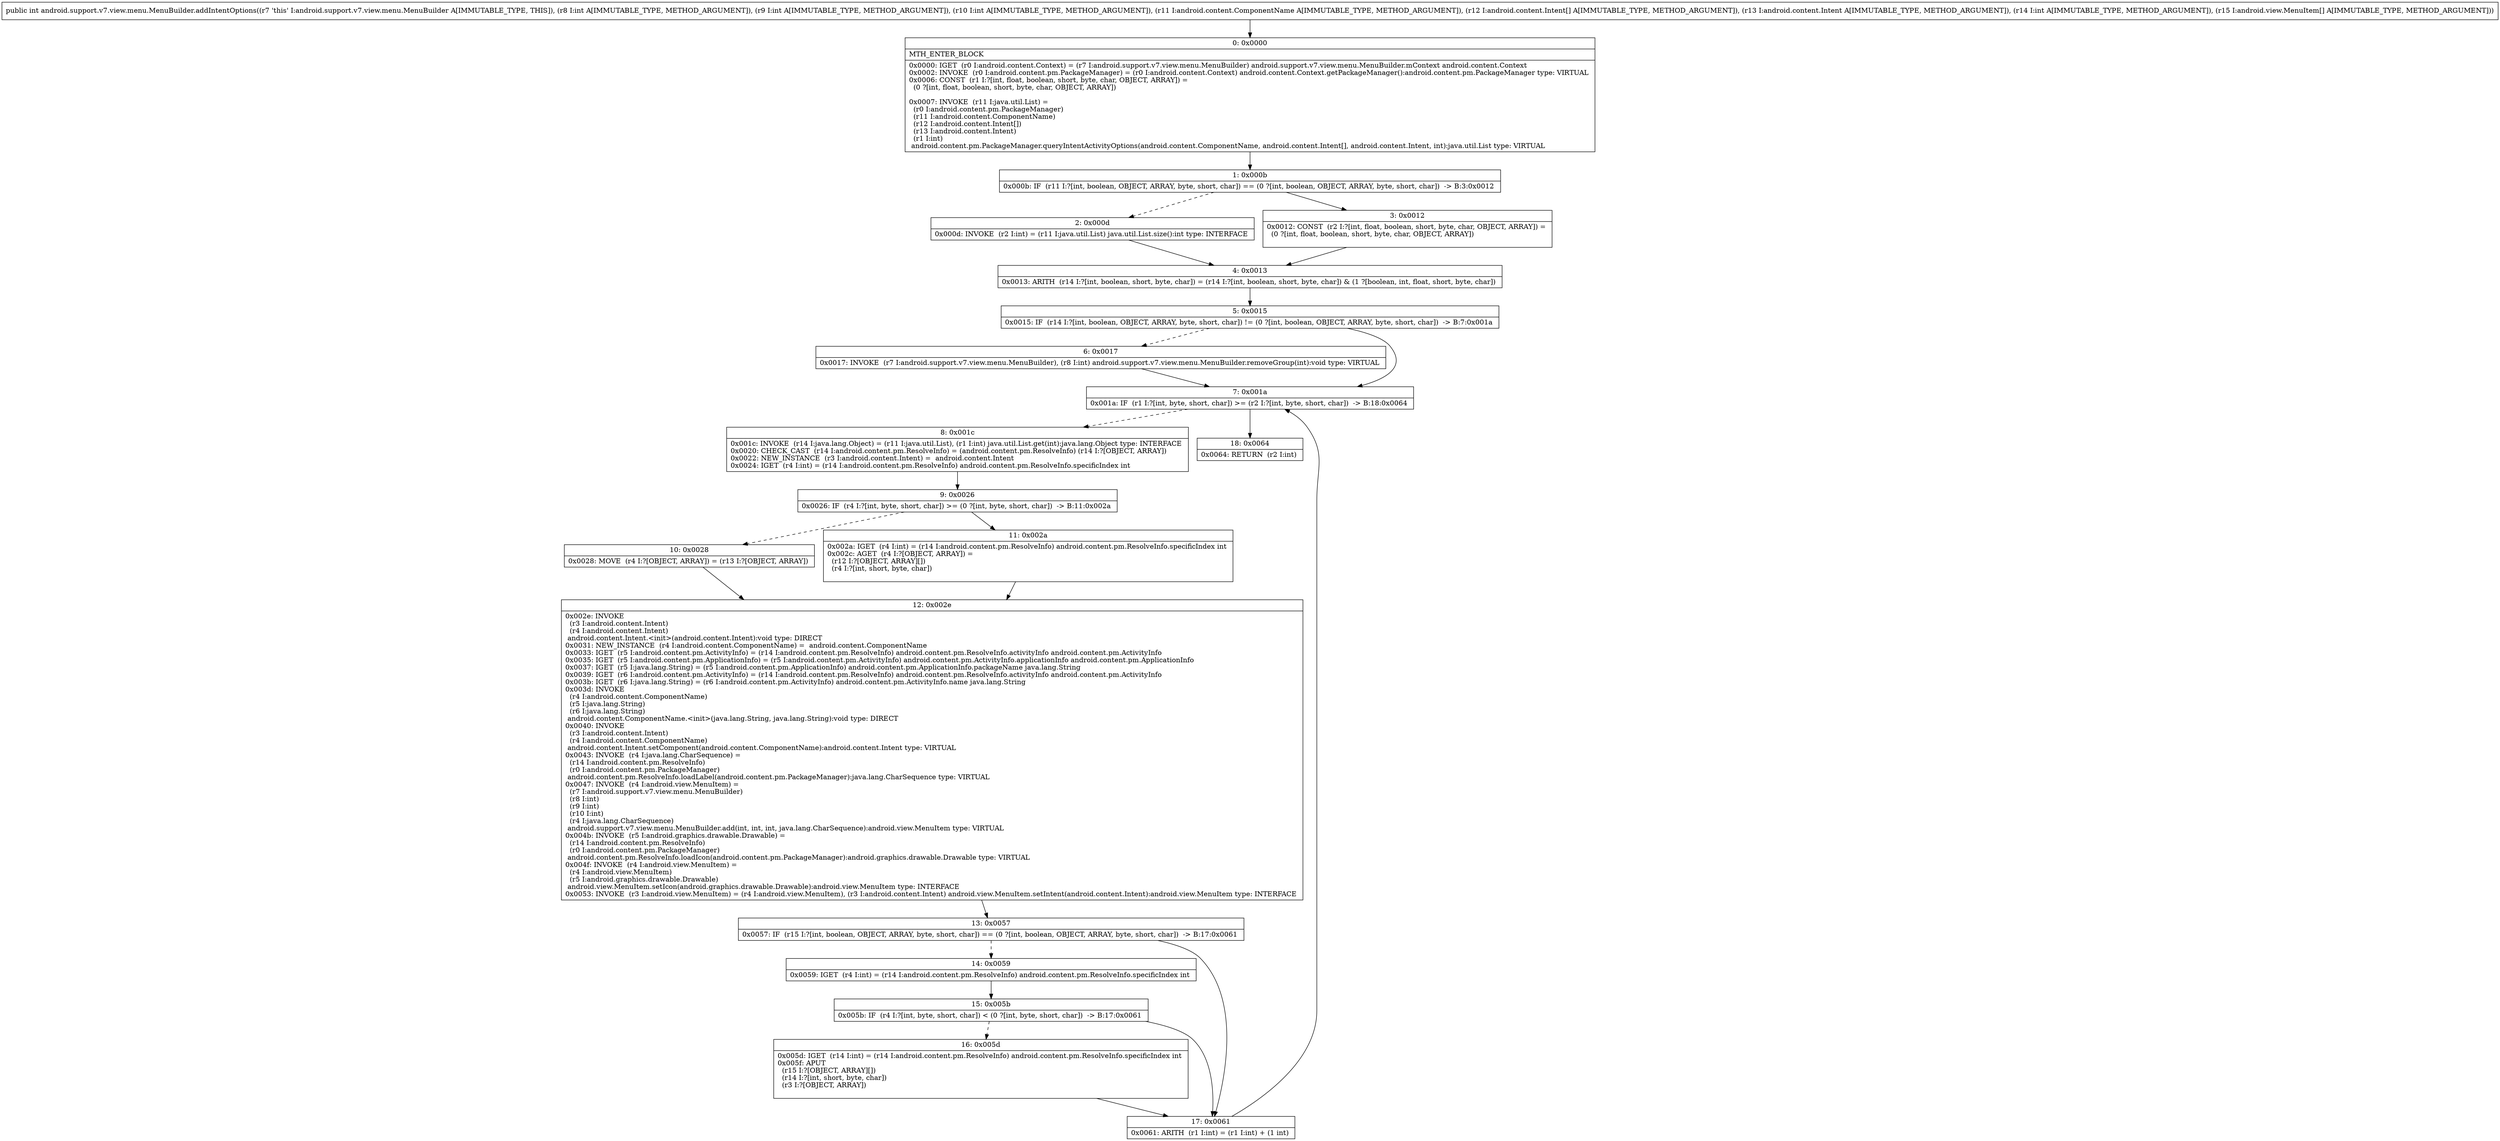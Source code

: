 digraph "CFG forandroid.support.v7.view.menu.MenuBuilder.addIntentOptions(IIILandroid\/content\/ComponentName;[Landroid\/content\/Intent;Landroid\/content\/Intent;I[Landroid\/view\/MenuItem;)I" {
Node_0 [shape=record,label="{0\:\ 0x0000|MTH_ENTER_BLOCK\l|0x0000: IGET  (r0 I:android.content.Context) = (r7 I:android.support.v7.view.menu.MenuBuilder) android.support.v7.view.menu.MenuBuilder.mContext android.content.Context \l0x0002: INVOKE  (r0 I:android.content.pm.PackageManager) = (r0 I:android.content.Context) android.content.Context.getPackageManager():android.content.pm.PackageManager type: VIRTUAL \l0x0006: CONST  (r1 I:?[int, float, boolean, short, byte, char, OBJECT, ARRAY]) = \l  (0 ?[int, float, boolean, short, byte, char, OBJECT, ARRAY])\l \l0x0007: INVOKE  (r11 I:java.util.List) = \l  (r0 I:android.content.pm.PackageManager)\l  (r11 I:android.content.ComponentName)\l  (r12 I:android.content.Intent[])\l  (r13 I:android.content.Intent)\l  (r1 I:int)\l android.content.pm.PackageManager.queryIntentActivityOptions(android.content.ComponentName, android.content.Intent[], android.content.Intent, int):java.util.List type: VIRTUAL \l}"];
Node_1 [shape=record,label="{1\:\ 0x000b|0x000b: IF  (r11 I:?[int, boolean, OBJECT, ARRAY, byte, short, char]) == (0 ?[int, boolean, OBJECT, ARRAY, byte, short, char])  \-\> B:3:0x0012 \l}"];
Node_2 [shape=record,label="{2\:\ 0x000d|0x000d: INVOKE  (r2 I:int) = (r11 I:java.util.List) java.util.List.size():int type: INTERFACE \l}"];
Node_3 [shape=record,label="{3\:\ 0x0012|0x0012: CONST  (r2 I:?[int, float, boolean, short, byte, char, OBJECT, ARRAY]) = \l  (0 ?[int, float, boolean, short, byte, char, OBJECT, ARRAY])\l \l}"];
Node_4 [shape=record,label="{4\:\ 0x0013|0x0013: ARITH  (r14 I:?[int, boolean, short, byte, char]) = (r14 I:?[int, boolean, short, byte, char]) & (1 ?[boolean, int, float, short, byte, char]) \l}"];
Node_5 [shape=record,label="{5\:\ 0x0015|0x0015: IF  (r14 I:?[int, boolean, OBJECT, ARRAY, byte, short, char]) != (0 ?[int, boolean, OBJECT, ARRAY, byte, short, char])  \-\> B:7:0x001a \l}"];
Node_6 [shape=record,label="{6\:\ 0x0017|0x0017: INVOKE  (r7 I:android.support.v7.view.menu.MenuBuilder), (r8 I:int) android.support.v7.view.menu.MenuBuilder.removeGroup(int):void type: VIRTUAL \l}"];
Node_7 [shape=record,label="{7\:\ 0x001a|0x001a: IF  (r1 I:?[int, byte, short, char]) \>= (r2 I:?[int, byte, short, char])  \-\> B:18:0x0064 \l}"];
Node_8 [shape=record,label="{8\:\ 0x001c|0x001c: INVOKE  (r14 I:java.lang.Object) = (r11 I:java.util.List), (r1 I:int) java.util.List.get(int):java.lang.Object type: INTERFACE \l0x0020: CHECK_CAST  (r14 I:android.content.pm.ResolveInfo) = (android.content.pm.ResolveInfo) (r14 I:?[OBJECT, ARRAY]) \l0x0022: NEW_INSTANCE  (r3 I:android.content.Intent) =  android.content.Intent \l0x0024: IGET  (r4 I:int) = (r14 I:android.content.pm.ResolveInfo) android.content.pm.ResolveInfo.specificIndex int \l}"];
Node_9 [shape=record,label="{9\:\ 0x0026|0x0026: IF  (r4 I:?[int, byte, short, char]) \>= (0 ?[int, byte, short, char])  \-\> B:11:0x002a \l}"];
Node_10 [shape=record,label="{10\:\ 0x0028|0x0028: MOVE  (r4 I:?[OBJECT, ARRAY]) = (r13 I:?[OBJECT, ARRAY]) \l}"];
Node_11 [shape=record,label="{11\:\ 0x002a|0x002a: IGET  (r4 I:int) = (r14 I:android.content.pm.ResolveInfo) android.content.pm.ResolveInfo.specificIndex int \l0x002c: AGET  (r4 I:?[OBJECT, ARRAY]) = \l  (r12 I:?[OBJECT, ARRAY][])\l  (r4 I:?[int, short, byte, char])\l \l}"];
Node_12 [shape=record,label="{12\:\ 0x002e|0x002e: INVOKE  \l  (r3 I:android.content.Intent)\l  (r4 I:android.content.Intent)\l android.content.Intent.\<init\>(android.content.Intent):void type: DIRECT \l0x0031: NEW_INSTANCE  (r4 I:android.content.ComponentName) =  android.content.ComponentName \l0x0033: IGET  (r5 I:android.content.pm.ActivityInfo) = (r14 I:android.content.pm.ResolveInfo) android.content.pm.ResolveInfo.activityInfo android.content.pm.ActivityInfo \l0x0035: IGET  (r5 I:android.content.pm.ApplicationInfo) = (r5 I:android.content.pm.ActivityInfo) android.content.pm.ActivityInfo.applicationInfo android.content.pm.ApplicationInfo \l0x0037: IGET  (r5 I:java.lang.String) = (r5 I:android.content.pm.ApplicationInfo) android.content.pm.ApplicationInfo.packageName java.lang.String \l0x0039: IGET  (r6 I:android.content.pm.ActivityInfo) = (r14 I:android.content.pm.ResolveInfo) android.content.pm.ResolveInfo.activityInfo android.content.pm.ActivityInfo \l0x003b: IGET  (r6 I:java.lang.String) = (r6 I:android.content.pm.ActivityInfo) android.content.pm.ActivityInfo.name java.lang.String \l0x003d: INVOKE  \l  (r4 I:android.content.ComponentName)\l  (r5 I:java.lang.String)\l  (r6 I:java.lang.String)\l android.content.ComponentName.\<init\>(java.lang.String, java.lang.String):void type: DIRECT \l0x0040: INVOKE  \l  (r3 I:android.content.Intent)\l  (r4 I:android.content.ComponentName)\l android.content.Intent.setComponent(android.content.ComponentName):android.content.Intent type: VIRTUAL \l0x0043: INVOKE  (r4 I:java.lang.CharSequence) = \l  (r14 I:android.content.pm.ResolveInfo)\l  (r0 I:android.content.pm.PackageManager)\l android.content.pm.ResolveInfo.loadLabel(android.content.pm.PackageManager):java.lang.CharSequence type: VIRTUAL \l0x0047: INVOKE  (r4 I:android.view.MenuItem) = \l  (r7 I:android.support.v7.view.menu.MenuBuilder)\l  (r8 I:int)\l  (r9 I:int)\l  (r10 I:int)\l  (r4 I:java.lang.CharSequence)\l android.support.v7.view.menu.MenuBuilder.add(int, int, int, java.lang.CharSequence):android.view.MenuItem type: VIRTUAL \l0x004b: INVOKE  (r5 I:android.graphics.drawable.Drawable) = \l  (r14 I:android.content.pm.ResolveInfo)\l  (r0 I:android.content.pm.PackageManager)\l android.content.pm.ResolveInfo.loadIcon(android.content.pm.PackageManager):android.graphics.drawable.Drawable type: VIRTUAL \l0x004f: INVOKE  (r4 I:android.view.MenuItem) = \l  (r4 I:android.view.MenuItem)\l  (r5 I:android.graphics.drawable.Drawable)\l android.view.MenuItem.setIcon(android.graphics.drawable.Drawable):android.view.MenuItem type: INTERFACE \l0x0053: INVOKE  (r3 I:android.view.MenuItem) = (r4 I:android.view.MenuItem), (r3 I:android.content.Intent) android.view.MenuItem.setIntent(android.content.Intent):android.view.MenuItem type: INTERFACE \l}"];
Node_13 [shape=record,label="{13\:\ 0x0057|0x0057: IF  (r15 I:?[int, boolean, OBJECT, ARRAY, byte, short, char]) == (0 ?[int, boolean, OBJECT, ARRAY, byte, short, char])  \-\> B:17:0x0061 \l}"];
Node_14 [shape=record,label="{14\:\ 0x0059|0x0059: IGET  (r4 I:int) = (r14 I:android.content.pm.ResolveInfo) android.content.pm.ResolveInfo.specificIndex int \l}"];
Node_15 [shape=record,label="{15\:\ 0x005b|0x005b: IF  (r4 I:?[int, byte, short, char]) \< (0 ?[int, byte, short, char])  \-\> B:17:0x0061 \l}"];
Node_16 [shape=record,label="{16\:\ 0x005d|0x005d: IGET  (r14 I:int) = (r14 I:android.content.pm.ResolveInfo) android.content.pm.ResolveInfo.specificIndex int \l0x005f: APUT  \l  (r15 I:?[OBJECT, ARRAY][])\l  (r14 I:?[int, short, byte, char])\l  (r3 I:?[OBJECT, ARRAY])\l \l}"];
Node_17 [shape=record,label="{17\:\ 0x0061|0x0061: ARITH  (r1 I:int) = (r1 I:int) + (1 int) \l}"];
Node_18 [shape=record,label="{18\:\ 0x0064|0x0064: RETURN  (r2 I:int) \l}"];
MethodNode[shape=record,label="{public int android.support.v7.view.menu.MenuBuilder.addIntentOptions((r7 'this' I:android.support.v7.view.menu.MenuBuilder A[IMMUTABLE_TYPE, THIS]), (r8 I:int A[IMMUTABLE_TYPE, METHOD_ARGUMENT]), (r9 I:int A[IMMUTABLE_TYPE, METHOD_ARGUMENT]), (r10 I:int A[IMMUTABLE_TYPE, METHOD_ARGUMENT]), (r11 I:android.content.ComponentName A[IMMUTABLE_TYPE, METHOD_ARGUMENT]), (r12 I:android.content.Intent[] A[IMMUTABLE_TYPE, METHOD_ARGUMENT]), (r13 I:android.content.Intent A[IMMUTABLE_TYPE, METHOD_ARGUMENT]), (r14 I:int A[IMMUTABLE_TYPE, METHOD_ARGUMENT]), (r15 I:android.view.MenuItem[] A[IMMUTABLE_TYPE, METHOD_ARGUMENT])) }"];
MethodNode -> Node_0;
Node_0 -> Node_1;
Node_1 -> Node_2[style=dashed];
Node_1 -> Node_3;
Node_2 -> Node_4;
Node_3 -> Node_4;
Node_4 -> Node_5;
Node_5 -> Node_6[style=dashed];
Node_5 -> Node_7;
Node_6 -> Node_7;
Node_7 -> Node_8[style=dashed];
Node_7 -> Node_18;
Node_8 -> Node_9;
Node_9 -> Node_10[style=dashed];
Node_9 -> Node_11;
Node_10 -> Node_12;
Node_11 -> Node_12;
Node_12 -> Node_13;
Node_13 -> Node_14[style=dashed];
Node_13 -> Node_17;
Node_14 -> Node_15;
Node_15 -> Node_16[style=dashed];
Node_15 -> Node_17;
Node_16 -> Node_17;
Node_17 -> Node_7;
}

